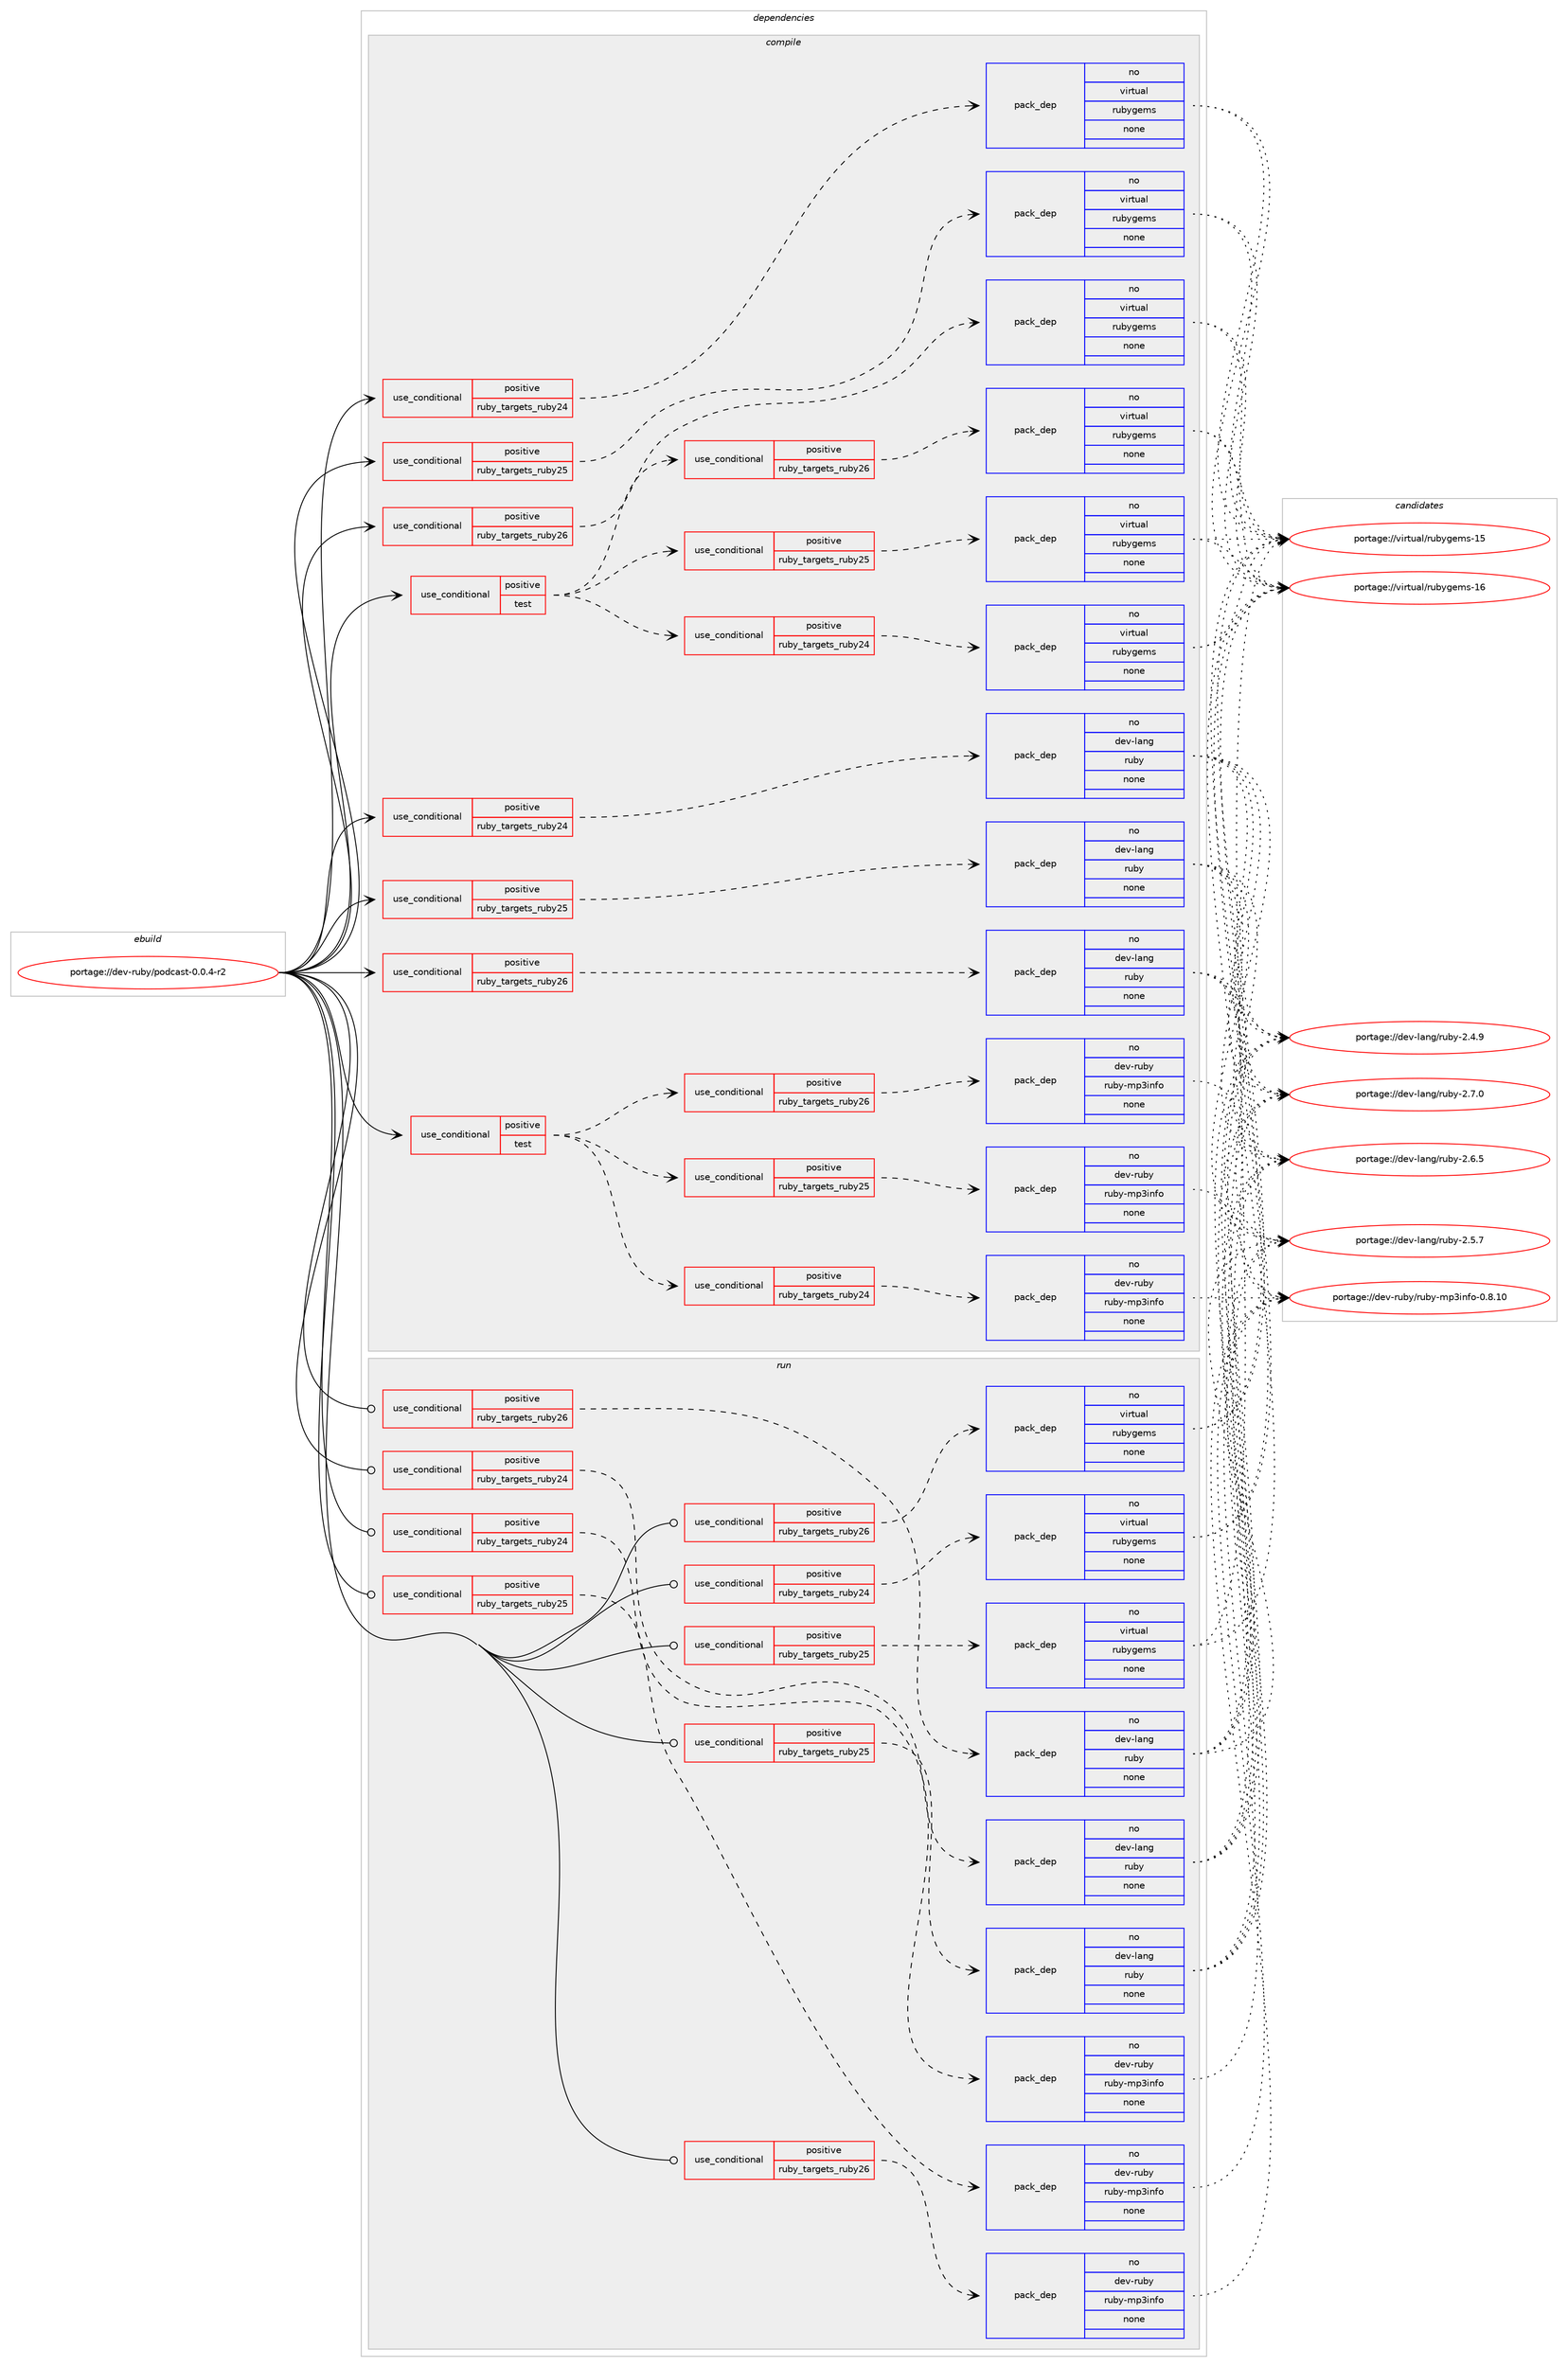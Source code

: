 digraph prolog {

# *************
# Graph options
# *************

newrank=true;
concentrate=true;
compound=true;
graph [rankdir=LR,fontname=Helvetica,fontsize=10,ranksep=1.5];#, ranksep=2.5, nodesep=0.2];
edge  [arrowhead=vee];
node  [fontname=Helvetica,fontsize=10];

# **********
# The ebuild
# **********

subgraph cluster_leftcol {
color=gray;
label=<<i>ebuild</i>>;
id [label="portage://dev-ruby/podcast-0.0.4-r2", color=red, width=4, href="../dev-ruby/podcast-0.0.4-r2.svg"];
}

# ****************
# The dependencies
# ****************

subgraph cluster_midcol {
color=gray;
label=<<i>dependencies</i>>;
subgraph cluster_compile {
fillcolor="#eeeeee";
style=filled;
label=<<i>compile</i>>;
subgraph cond78321 {
dependency338645 [label=<<TABLE BORDER="0" CELLBORDER="1" CELLSPACING="0" CELLPADDING="4"><TR><TD ROWSPAN="3" CELLPADDING="10">use_conditional</TD></TR><TR><TD>positive</TD></TR><TR><TD>ruby_targets_ruby24</TD></TR></TABLE>>, shape=none, color=red];
subgraph pack255577 {
dependency338646 [label=<<TABLE BORDER="0" CELLBORDER="1" CELLSPACING="0" CELLPADDING="4" WIDTH="220"><TR><TD ROWSPAN="6" CELLPADDING="30">pack_dep</TD></TR><TR><TD WIDTH="110">no</TD></TR><TR><TD>dev-lang</TD></TR><TR><TD>ruby</TD></TR><TR><TD>none</TD></TR><TR><TD></TD></TR></TABLE>>, shape=none, color=blue];
}
dependency338645:e -> dependency338646:w [weight=20,style="dashed",arrowhead="vee"];
}
id:e -> dependency338645:w [weight=20,style="solid",arrowhead="vee"];
subgraph cond78322 {
dependency338647 [label=<<TABLE BORDER="0" CELLBORDER="1" CELLSPACING="0" CELLPADDING="4"><TR><TD ROWSPAN="3" CELLPADDING="10">use_conditional</TD></TR><TR><TD>positive</TD></TR><TR><TD>ruby_targets_ruby24</TD></TR></TABLE>>, shape=none, color=red];
subgraph pack255578 {
dependency338648 [label=<<TABLE BORDER="0" CELLBORDER="1" CELLSPACING="0" CELLPADDING="4" WIDTH="220"><TR><TD ROWSPAN="6" CELLPADDING="30">pack_dep</TD></TR><TR><TD WIDTH="110">no</TD></TR><TR><TD>virtual</TD></TR><TR><TD>rubygems</TD></TR><TR><TD>none</TD></TR><TR><TD></TD></TR></TABLE>>, shape=none, color=blue];
}
dependency338647:e -> dependency338648:w [weight=20,style="dashed",arrowhead="vee"];
}
id:e -> dependency338647:w [weight=20,style="solid",arrowhead="vee"];
subgraph cond78323 {
dependency338649 [label=<<TABLE BORDER="0" CELLBORDER="1" CELLSPACING="0" CELLPADDING="4"><TR><TD ROWSPAN="3" CELLPADDING="10">use_conditional</TD></TR><TR><TD>positive</TD></TR><TR><TD>ruby_targets_ruby25</TD></TR></TABLE>>, shape=none, color=red];
subgraph pack255579 {
dependency338650 [label=<<TABLE BORDER="0" CELLBORDER="1" CELLSPACING="0" CELLPADDING="4" WIDTH="220"><TR><TD ROWSPAN="6" CELLPADDING="30">pack_dep</TD></TR><TR><TD WIDTH="110">no</TD></TR><TR><TD>dev-lang</TD></TR><TR><TD>ruby</TD></TR><TR><TD>none</TD></TR><TR><TD></TD></TR></TABLE>>, shape=none, color=blue];
}
dependency338649:e -> dependency338650:w [weight=20,style="dashed",arrowhead="vee"];
}
id:e -> dependency338649:w [weight=20,style="solid",arrowhead="vee"];
subgraph cond78324 {
dependency338651 [label=<<TABLE BORDER="0" CELLBORDER="1" CELLSPACING="0" CELLPADDING="4"><TR><TD ROWSPAN="3" CELLPADDING="10">use_conditional</TD></TR><TR><TD>positive</TD></TR><TR><TD>ruby_targets_ruby25</TD></TR></TABLE>>, shape=none, color=red];
subgraph pack255580 {
dependency338652 [label=<<TABLE BORDER="0" CELLBORDER="1" CELLSPACING="0" CELLPADDING="4" WIDTH="220"><TR><TD ROWSPAN="6" CELLPADDING="30">pack_dep</TD></TR><TR><TD WIDTH="110">no</TD></TR><TR><TD>virtual</TD></TR><TR><TD>rubygems</TD></TR><TR><TD>none</TD></TR><TR><TD></TD></TR></TABLE>>, shape=none, color=blue];
}
dependency338651:e -> dependency338652:w [weight=20,style="dashed",arrowhead="vee"];
}
id:e -> dependency338651:w [weight=20,style="solid",arrowhead="vee"];
subgraph cond78325 {
dependency338653 [label=<<TABLE BORDER="0" CELLBORDER="1" CELLSPACING="0" CELLPADDING="4"><TR><TD ROWSPAN="3" CELLPADDING="10">use_conditional</TD></TR><TR><TD>positive</TD></TR><TR><TD>ruby_targets_ruby26</TD></TR></TABLE>>, shape=none, color=red];
subgraph pack255581 {
dependency338654 [label=<<TABLE BORDER="0" CELLBORDER="1" CELLSPACING="0" CELLPADDING="4" WIDTH="220"><TR><TD ROWSPAN="6" CELLPADDING="30">pack_dep</TD></TR><TR><TD WIDTH="110">no</TD></TR><TR><TD>dev-lang</TD></TR><TR><TD>ruby</TD></TR><TR><TD>none</TD></TR><TR><TD></TD></TR></TABLE>>, shape=none, color=blue];
}
dependency338653:e -> dependency338654:w [weight=20,style="dashed",arrowhead="vee"];
}
id:e -> dependency338653:w [weight=20,style="solid",arrowhead="vee"];
subgraph cond78326 {
dependency338655 [label=<<TABLE BORDER="0" CELLBORDER="1" CELLSPACING="0" CELLPADDING="4"><TR><TD ROWSPAN="3" CELLPADDING="10">use_conditional</TD></TR><TR><TD>positive</TD></TR><TR><TD>ruby_targets_ruby26</TD></TR></TABLE>>, shape=none, color=red];
subgraph pack255582 {
dependency338656 [label=<<TABLE BORDER="0" CELLBORDER="1" CELLSPACING="0" CELLPADDING="4" WIDTH="220"><TR><TD ROWSPAN="6" CELLPADDING="30">pack_dep</TD></TR><TR><TD WIDTH="110">no</TD></TR><TR><TD>virtual</TD></TR><TR><TD>rubygems</TD></TR><TR><TD>none</TD></TR><TR><TD></TD></TR></TABLE>>, shape=none, color=blue];
}
dependency338655:e -> dependency338656:w [weight=20,style="dashed",arrowhead="vee"];
}
id:e -> dependency338655:w [weight=20,style="solid",arrowhead="vee"];
subgraph cond78327 {
dependency338657 [label=<<TABLE BORDER="0" CELLBORDER="1" CELLSPACING="0" CELLPADDING="4"><TR><TD ROWSPAN="3" CELLPADDING="10">use_conditional</TD></TR><TR><TD>positive</TD></TR><TR><TD>test</TD></TR></TABLE>>, shape=none, color=red];
subgraph cond78328 {
dependency338658 [label=<<TABLE BORDER="0" CELLBORDER="1" CELLSPACING="0" CELLPADDING="4"><TR><TD ROWSPAN="3" CELLPADDING="10">use_conditional</TD></TR><TR><TD>positive</TD></TR><TR><TD>ruby_targets_ruby24</TD></TR></TABLE>>, shape=none, color=red];
subgraph pack255583 {
dependency338659 [label=<<TABLE BORDER="0" CELLBORDER="1" CELLSPACING="0" CELLPADDING="4" WIDTH="220"><TR><TD ROWSPAN="6" CELLPADDING="30">pack_dep</TD></TR><TR><TD WIDTH="110">no</TD></TR><TR><TD>dev-ruby</TD></TR><TR><TD>ruby-mp3info</TD></TR><TR><TD>none</TD></TR><TR><TD></TD></TR></TABLE>>, shape=none, color=blue];
}
dependency338658:e -> dependency338659:w [weight=20,style="dashed",arrowhead="vee"];
}
dependency338657:e -> dependency338658:w [weight=20,style="dashed",arrowhead="vee"];
subgraph cond78329 {
dependency338660 [label=<<TABLE BORDER="0" CELLBORDER="1" CELLSPACING="0" CELLPADDING="4"><TR><TD ROWSPAN="3" CELLPADDING="10">use_conditional</TD></TR><TR><TD>positive</TD></TR><TR><TD>ruby_targets_ruby25</TD></TR></TABLE>>, shape=none, color=red];
subgraph pack255584 {
dependency338661 [label=<<TABLE BORDER="0" CELLBORDER="1" CELLSPACING="0" CELLPADDING="4" WIDTH="220"><TR><TD ROWSPAN="6" CELLPADDING="30">pack_dep</TD></TR><TR><TD WIDTH="110">no</TD></TR><TR><TD>dev-ruby</TD></TR><TR><TD>ruby-mp3info</TD></TR><TR><TD>none</TD></TR><TR><TD></TD></TR></TABLE>>, shape=none, color=blue];
}
dependency338660:e -> dependency338661:w [weight=20,style="dashed",arrowhead="vee"];
}
dependency338657:e -> dependency338660:w [weight=20,style="dashed",arrowhead="vee"];
subgraph cond78330 {
dependency338662 [label=<<TABLE BORDER="0" CELLBORDER="1" CELLSPACING="0" CELLPADDING="4"><TR><TD ROWSPAN="3" CELLPADDING="10">use_conditional</TD></TR><TR><TD>positive</TD></TR><TR><TD>ruby_targets_ruby26</TD></TR></TABLE>>, shape=none, color=red];
subgraph pack255585 {
dependency338663 [label=<<TABLE BORDER="0" CELLBORDER="1" CELLSPACING="0" CELLPADDING="4" WIDTH="220"><TR><TD ROWSPAN="6" CELLPADDING="30">pack_dep</TD></TR><TR><TD WIDTH="110">no</TD></TR><TR><TD>dev-ruby</TD></TR><TR><TD>ruby-mp3info</TD></TR><TR><TD>none</TD></TR><TR><TD></TD></TR></TABLE>>, shape=none, color=blue];
}
dependency338662:e -> dependency338663:w [weight=20,style="dashed",arrowhead="vee"];
}
dependency338657:e -> dependency338662:w [weight=20,style="dashed",arrowhead="vee"];
}
id:e -> dependency338657:w [weight=20,style="solid",arrowhead="vee"];
subgraph cond78331 {
dependency338664 [label=<<TABLE BORDER="0" CELLBORDER="1" CELLSPACING="0" CELLPADDING="4"><TR><TD ROWSPAN="3" CELLPADDING="10">use_conditional</TD></TR><TR><TD>positive</TD></TR><TR><TD>test</TD></TR></TABLE>>, shape=none, color=red];
subgraph cond78332 {
dependency338665 [label=<<TABLE BORDER="0" CELLBORDER="1" CELLSPACING="0" CELLPADDING="4"><TR><TD ROWSPAN="3" CELLPADDING="10">use_conditional</TD></TR><TR><TD>positive</TD></TR><TR><TD>ruby_targets_ruby24</TD></TR></TABLE>>, shape=none, color=red];
subgraph pack255586 {
dependency338666 [label=<<TABLE BORDER="0" CELLBORDER="1" CELLSPACING="0" CELLPADDING="4" WIDTH="220"><TR><TD ROWSPAN="6" CELLPADDING="30">pack_dep</TD></TR><TR><TD WIDTH="110">no</TD></TR><TR><TD>virtual</TD></TR><TR><TD>rubygems</TD></TR><TR><TD>none</TD></TR><TR><TD></TD></TR></TABLE>>, shape=none, color=blue];
}
dependency338665:e -> dependency338666:w [weight=20,style="dashed",arrowhead="vee"];
}
dependency338664:e -> dependency338665:w [weight=20,style="dashed",arrowhead="vee"];
subgraph cond78333 {
dependency338667 [label=<<TABLE BORDER="0" CELLBORDER="1" CELLSPACING="0" CELLPADDING="4"><TR><TD ROWSPAN="3" CELLPADDING="10">use_conditional</TD></TR><TR><TD>positive</TD></TR><TR><TD>ruby_targets_ruby25</TD></TR></TABLE>>, shape=none, color=red];
subgraph pack255587 {
dependency338668 [label=<<TABLE BORDER="0" CELLBORDER="1" CELLSPACING="0" CELLPADDING="4" WIDTH="220"><TR><TD ROWSPAN="6" CELLPADDING="30">pack_dep</TD></TR><TR><TD WIDTH="110">no</TD></TR><TR><TD>virtual</TD></TR><TR><TD>rubygems</TD></TR><TR><TD>none</TD></TR><TR><TD></TD></TR></TABLE>>, shape=none, color=blue];
}
dependency338667:e -> dependency338668:w [weight=20,style="dashed",arrowhead="vee"];
}
dependency338664:e -> dependency338667:w [weight=20,style="dashed",arrowhead="vee"];
subgraph cond78334 {
dependency338669 [label=<<TABLE BORDER="0" CELLBORDER="1" CELLSPACING="0" CELLPADDING="4"><TR><TD ROWSPAN="3" CELLPADDING="10">use_conditional</TD></TR><TR><TD>positive</TD></TR><TR><TD>ruby_targets_ruby26</TD></TR></TABLE>>, shape=none, color=red];
subgraph pack255588 {
dependency338670 [label=<<TABLE BORDER="0" CELLBORDER="1" CELLSPACING="0" CELLPADDING="4" WIDTH="220"><TR><TD ROWSPAN="6" CELLPADDING="30">pack_dep</TD></TR><TR><TD WIDTH="110">no</TD></TR><TR><TD>virtual</TD></TR><TR><TD>rubygems</TD></TR><TR><TD>none</TD></TR><TR><TD></TD></TR></TABLE>>, shape=none, color=blue];
}
dependency338669:e -> dependency338670:w [weight=20,style="dashed",arrowhead="vee"];
}
dependency338664:e -> dependency338669:w [weight=20,style="dashed",arrowhead="vee"];
}
id:e -> dependency338664:w [weight=20,style="solid",arrowhead="vee"];
}
subgraph cluster_compileandrun {
fillcolor="#eeeeee";
style=filled;
label=<<i>compile and run</i>>;
}
subgraph cluster_run {
fillcolor="#eeeeee";
style=filled;
label=<<i>run</i>>;
subgraph cond78335 {
dependency338671 [label=<<TABLE BORDER="0" CELLBORDER="1" CELLSPACING="0" CELLPADDING="4"><TR><TD ROWSPAN="3" CELLPADDING="10">use_conditional</TD></TR><TR><TD>positive</TD></TR><TR><TD>ruby_targets_ruby24</TD></TR></TABLE>>, shape=none, color=red];
subgraph pack255589 {
dependency338672 [label=<<TABLE BORDER="0" CELLBORDER="1" CELLSPACING="0" CELLPADDING="4" WIDTH="220"><TR><TD ROWSPAN="6" CELLPADDING="30">pack_dep</TD></TR><TR><TD WIDTH="110">no</TD></TR><TR><TD>dev-lang</TD></TR><TR><TD>ruby</TD></TR><TR><TD>none</TD></TR><TR><TD></TD></TR></TABLE>>, shape=none, color=blue];
}
dependency338671:e -> dependency338672:w [weight=20,style="dashed",arrowhead="vee"];
}
id:e -> dependency338671:w [weight=20,style="solid",arrowhead="odot"];
subgraph cond78336 {
dependency338673 [label=<<TABLE BORDER="0" CELLBORDER="1" CELLSPACING="0" CELLPADDING="4"><TR><TD ROWSPAN="3" CELLPADDING="10">use_conditional</TD></TR><TR><TD>positive</TD></TR><TR><TD>ruby_targets_ruby24</TD></TR></TABLE>>, shape=none, color=red];
subgraph pack255590 {
dependency338674 [label=<<TABLE BORDER="0" CELLBORDER="1" CELLSPACING="0" CELLPADDING="4" WIDTH="220"><TR><TD ROWSPAN="6" CELLPADDING="30">pack_dep</TD></TR><TR><TD WIDTH="110">no</TD></TR><TR><TD>dev-ruby</TD></TR><TR><TD>ruby-mp3info</TD></TR><TR><TD>none</TD></TR><TR><TD></TD></TR></TABLE>>, shape=none, color=blue];
}
dependency338673:e -> dependency338674:w [weight=20,style="dashed",arrowhead="vee"];
}
id:e -> dependency338673:w [weight=20,style="solid",arrowhead="odot"];
subgraph cond78337 {
dependency338675 [label=<<TABLE BORDER="0" CELLBORDER="1" CELLSPACING="0" CELLPADDING="4"><TR><TD ROWSPAN="3" CELLPADDING="10">use_conditional</TD></TR><TR><TD>positive</TD></TR><TR><TD>ruby_targets_ruby24</TD></TR></TABLE>>, shape=none, color=red];
subgraph pack255591 {
dependency338676 [label=<<TABLE BORDER="0" CELLBORDER="1" CELLSPACING="0" CELLPADDING="4" WIDTH="220"><TR><TD ROWSPAN="6" CELLPADDING="30">pack_dep</TD></TR><TR><TD WIDTH="110">no</TD></TR><TR><TD>virtual</TD></TR><TR><TD>rubygems</TD></TR><TR><TD>none</TD></TR><TR><TD></TD></TR></TABLE>>, shape=none, color=blue];
}
dependency338675:e -> dependency338676:w [weight=20,style="dashed",arrowhead="vee"];
}
id:e -> dependency338675:w [weight=20,style="solid",arrowhead="odot"];
subgraph cond78338 {
dependency338677 [label=<<TABLE BORDER="0" CELLBORDER="1" CELLSPACING="0" CELLPADDING="4"><TR><TD ROWSPAN="3" CELLPADDING="10">use_conditional</TD></TR><TR><TD>positive</TD></TR><TR><TD>ruby_targets_ruby25</TD></TR></TABLE>>, shape=none, color=red];
subgraph pack255592 {
dependency338678 [label=<<TABLE BORDER="0" CELLBORDER="1" CELLSPACING="0" CELLPADDING="4" WIDTH="220"><TR><TD ROWSPAN="6" CELLPADDING="30">pack_dep</TD></TR><TR><TD WIDTH="110">no</TD></TR><TR><TD>dev-lang</TD></TR><TR><TD>ruby</TD></TR><TR><TD>none</TD></TR><TR><TD></TD></TR></TABLE>>, shape=none, color=blue];
}
dependency338677:e -> dependency338678:w [weight=20,style="dashed",arrowhead="vee"];
}
id:e -> dependency338677:w [weight=20,style="solid",arrowhead="odot"];
subgraph cond78339 {
dependency338679 [label=<<TABLE BORDER="0" CELLBORDER="1" CELLSPACING="0" CELLPADDING="4"><TR><TD ROWSPAN="3" CELLPADDING="10">use_conditional</TD></TR><TR><TD>positive</TD></TR><TR><TD>ruby_targets_ruby25</TD></TR></TABLE>>, shape=none, color=red];
subgraph pack255593 {
dependency338680 [label=<<TABLE BORDER="0" CELLBORDER="1" CELLSPACING="0" CELLPADDING="4" WIDTH="220"><TR><TD ROWSPAN="6" CELLPADDING="30">pack_dep</TD></TR><TR><TD WIDTH="110">no</TD></TR><TR><TD>dev-ruby</TD></TR><TR><TD>ruby-mp3info</TD></TR><TR><TD>none</TD></TR><TR><TD></TD></TR></TABLE>>, shape=none, color=blue];
}
dependency338679:e -> dependency338680:w [weight=20,style="dashed",arrowhead="vee"];
}
id:e -> dependency338679:w [weight=20,style="solid",arrowhead="odot"];
subgraph cond78340 {
dependency338681 [label=<<TABLE BORDER="0" CELLBORDER="1" CELLSPACING="0" CELLPADDING="4"><TR><TD ROWSPAN="3" CELLPADDING="10">use_conditional</TD></TR><TR><TD>positive</TD></TR><TR><TD>ruby_targets_ruby25</TD></TR></TABLE>>, shape=none, color=red];
subgraph pack255594 {
dependency338682 [label=<<TABLE BORDER="0" CELLBORDER="1" CELLSPACING="0" CELLPADDING="4" WIDTH="220"><TR><TD ROWSPAN="6" CELLPADDING="30">pack_dep</TD></TR><TR><TD WIDTH="110">no</TD></TR><TR><TD>virtual</TD></TR><TR><TD>rubygems</TD></TR><TR><TD>none</TD></TR><TR><TD></TD></TR></TABLE>>, shape=none, color=blue];
}
dependency338681:e -> dependency338682:w [weight=20,style="dashed",arrowhead="vee"];
}
id:e -> dependency338681:w [weight=20,style="solid",arrowhead="odot"];
subgraph cond78341 {
dependency338683 [label=<<TABLE BORDER="0" CELLBORDER="1" CELLSPACING="0" CELLPADDING="4"><TR><TD ROWSPAN="3" CELLPADDING="10">use_conditional</TD></TR><TR><TD>positive</TD></TR><TR><TD>ruby_targets_ruby26</TD></TR></TABLE>>, shape=none, color=red];
subgraph pack255595 {
dependency338684 [label=<<TABLE BORDER="0" CELLBORDER="1" CELLSPACING="0" CELLPADDING="4" WIDTH="220"><TR><TD ROWSPAN="6" CELLPADDING="30">pack_dep</TD></TR><TR><TD WIDTH="110">no</TD></TR><TR><TD>dev-lang</TD></TR><TR><TD>ruby</TD></TR><TR><TD>none</TD></TR><TR><TD></TD></TR></TABLE>>, shape=none, color=blue];
}
dependency338683:e -> dependency338684:w [weight=20,style="dashed",arrowhead="vee"];
}
id:e -> dependency338683:w [weight=20,style="solid",arrowhead="odot"];
subgraph cond78342 {
dependency338685 [label=<<TABLE BORDER="0" CELLBORDER="1" CELLSPACING="0" CELLPADDING="4"><TR><TD ROWSPAN="3" CELLPADDING="10">use_conditional</TD></TR><TR><TD>positive</TD></TR><TR><TD>ruby_targets_ruby26</TD></TR></TABLE>>, shape=none, color=red];
subgraph pack255596 {
dependency338686 [label=<<TABLE BORDER="0" CELLBORDER="1" CELLSPACING="0" CELLPADDING="4" WIDTH="220"><TR><TD ROWSPAN="6" CELLPADDING="30">pack_dep</TD></TR><TR><TD WIDTH="110">no</TD></TR><TR><TD>dev-ruby</TD></TR><TR><TD>ruby-mp3info</TD></TR><TR><TD>none</TD></TR><TR><TD></TD></TR></TABLE>>, shape=none, color=blue];
}
dependency338685:e -> dependency338686:w [weight=20,style="dashed",arrowhead="vee"];
}
id:e -> dependency338685:w [weight=20,style="solid",arrowhead="odot"];
subgraph cond78343 {
dependency338687 [label=<<TABLE BORDER="0" CELLBORDER="1" CELLSPACING="0" CELLPADDING="4"><TR><TD ROWSPAN="3" CELLPADDING="10">use_conditional</TD></TR><TR><TD>positive</TD></TR><TR><TD>ruby_targets_ruby26</TD></TR></TABLE>>, shape=none, color=red];
subgraph pack255597 {
dependency338688 [label=<<TABLE BORDER="0" CELLBORDER="1" CELLSPACING="0" CELLPADDING="4" WIDTH="220"><TR><TD ROWSPAN="6" CELLPADDING="30">pack_dep</TD></TR><TR><TD WIDTH="110">no</TD></TR><TR><TD>virtual</TD></TR><TR><TD>rubygems</TD></TR><TR><TD>none</TD></TR><TR><TD></TD></TR></TABLE>>, shape=none, color=blue];
}
dependency338687:e -> dependency338688:w [weight=20,style="dashed",arrowhead="vee"];
}
id:e -> dependency338687:w [weight=20,style="solid",arrowhead="odot"];
}
}

# **************
# The candidates
# **************

subgraph cluster_choices {
rank=same;
color=gray;
label=<<i>candidates</i>>;

subgraph choice255577 {
color=black;
nodesep=1;
choice10010111845108971101034711411798121455046554648 [label="portage://dev-lang/ruby-2.7.0", color=red, width=4,href="../dev-lang/ruby-2.7.0.svg"];
choice10010111845108971101034711411798121455046544653 [label="portage://dev-lang/ruby-2.6.5", color=red, width=4,href="../dev-lang/ruby-2.6.5.svg"];
choice10010111845108971101034711411798121455046534655 [label="portage://dev-lang/ruby-2.5.7", color=red, width=4,href="../dev-lang/ruby-2.5.7.svg"];
choice10010111845108971101034711411798121455046524657 [label="portage://dev-lang/ruby-2.4.9", color=red, width=4,href="../dev-lang/ruby-2.4.9.svg"];
dependency338646:e -> choice10010111845108971101034711411798121455046554648:w [style=dotted,weight="100"];
dependency338646:e -> choice10010111845108971101034711411798121455046544653:w [style=dotted,weight="100"];
dependency338646:e -> choice10010111845108971101034711411798121455046534655:w [style=dotted,weight="100"];
dependency338646:e -> choice10010111845108971101034711411798121455046524657:w [style=dotted,weight="100"];
}
subgraph choice255578 {
color=black;
nodesep=1;
choice118105114116117971084711411798121103101109115454954 [label="portage://virtual/rubygems-16", color=red, width=4,href="../virtual/rubygems-16.svg"];
choice118105114116117971084711411798121103101109115454953 [label="portage://virtual/rubygems-15", color=red, width=4,href="../virtual/rubygems-15.svg"];
dependency338648:e -> choice118105114116117971084711411798121103101109115454954:w [style=dotted,weight="100"];
dependency338648:e -> choice118105114116117971084711411798121103101109115454953:w [style=dotted,weight="100"];
}
subgraph choice255579 {
color=black;
nodesep=1;
choice10010111845108971101034711411798121455046554648 [label="portage://dev-lang/ruby-2.7.0", color=red, width=4,href="../dev-lang/ruby-2.7.0.svg"];
choice10010111845108971101034711411798121455046544653 [label="portage://dev-lang/ruby-2.6.5", color=red, width=4,href="../dev-lang/ruby-2.6.5.svg"];
choice10010111845108971101034711411798121455046534655 [label="portage://dev-lang/ruby-2.5.7", color=red, width=4,href="../dev-lang/ruby-2.5.7.svg"];
choice10010111845108971101034711411798121455046524657 [label="portage://dev-lang/ruby-2.4.9", color=red, width=4,href="../dev-lang/ruby-2.4.9.svg"];
dependency338650:e -> choice10010111845108971101034711411798121455046554648:w [style=dotted,weight="100"];
dependency338650:e -> choice10010111845108971101034711411798121455046544653:w [style=dotted,weight="100"];
dependency338650:e -> choice10010111845108971101034711411798121455046534655:w [style=dotted,weight="100"];
dependency338650:e -> choice10010111845108971101034711411798121455046524657:w [style=dotted,weight="100"];
}
subgraph choice255580 {
color=black;
nodesep=1;
choice118105114116117971084711411798121103101109115454954 [label="portage://virtual/rubygems-16", color=red, width=4,href="../virtual/rubygems-16.svg"];
choice118105114116117971084711411798121103101109115454953 [label="portage://virtual/rubygems-15", color=red, width=4,href="../virtual/rubygems-15.svg"];
dependency338652:e -> choice118105114116117971084711411798121103101109115454954:w [style=dotted,weight="100"];
dependency338652:e -> choice118105114116117971084711411798121103101109115454953:w [style=dotted,weight="100"];
}
subgraph choice255581 {
color=black;
nodesep=1;
choice10010111845108971101034711411798121455046554648 [label="portage://dev-lang/ruby-2.7.0", color=red, width=4,href="../dev-lang/ruby-2.7.0.svg"];
choice10010111845108971101034711411798121455046544653 [label="portage://dev-lang/ruby-2.6.5", color=red, width=4,href="../dev-lang/ruby-2.6.5.svg"];
choice10010111845108971101034711411798121455046534655 [label="portage://dev-lang/ruby-2.5.7", color=red, width=4,href="../dev-lang/ruby-2.5.7.svg"];
choice10010111845108971101034711411798121455046524657 [label="portage://dev-lang/ruby-2.4.9", color=red, width=4,href="../dev-lang/ruby-2.4.9.svg"];
dependency338654:e -> choice10010111845108971101034711411798121455046554648:w [style=dotted,weight="100"];
dependency338654:e -> choice10010111845108971101034711411798121455046544653:w [style=dotted,weight="100"];
dependency338654:e -> choice10010111845108971101034711411798121455046534655:w [style=dotted,weight="100"];
dependency338654:e -> choice10010111845108971101034711411798121455046524657:w [style=dotted,weight="100"];
}
subgraph choice255582 {
color=black;
nodesep=1;
choice118105114116117971084711411798121103101109115454954 [label="portage://virtual/rubygems-16", color=red, width=4,href="../virtual/rubygems-16.svg"];
choice118105114116117971084711411798121103101109115454953 [label="portage://virtual/rubygems-15", color=red, width=4,href="../virtual/rubygems-15.svg"];
dependency338656:e -> choice118105114116117971084711411798121103101109115454954:w [style=dotted,weight="100"];
dependency338656:e -> choice118105114116117971084711411798121103101109115454953:w [style=dotted,weight="100"];
}
subgraph choice255583 {
color=black;
nodesep=1;
choice10010111845114117981214711411798121451091125110511010211145484656464948 [label="portage://dev-ruby/ruby-mp3info-0.8.10", color=red, width=4,href="../dev-ruby/ruby-mp3info-0.8.10.svg"];
dependency338659:e -> choice10010111845114117981214711411798121451091125110511010211145484656464948:w [style=dotted,weight="100"];
}
subgraph choice255584 {
color=black;
nodesep=1;
choice10010111845114117981214711411798121451091125110511010211145484656464948 [label="portage://dev-ruby/ruby-mp3info-0.8.10", color=red, width=4,href="../dev-ruby/ruby-mp3info-0.8.10.svg"];
dependency338661:e -> choice10010111845114117981214711411798121451091125110511010211145484656464948:w [style=dotted,weight="100"];
}
subgraph choice255585 {
color=black;
nodesep=1;
choice10010111845114117981214711411798121451091125110511010211145484656464948 [label="portage://dev-ruby/ruby-mp3info-0.8.10", color=red, width=4,href="../dev-ruby/ruby-mp3info-0.8.10.svg"];
dependency338663:e -> choice10010111845114117981214711411798121451091125110511010211145484656464948:w [style=dotted,weight="100"];
}
subgraph choice255586 {
color=black;
nodesep=1;
choice118105114116117971084711411798121103101109115454954 [label="portage://virtual/rubygems-16", color=red, width=4,href="../virtual/rubygems-16.svg"];
choice118105114116117971084711411798121103101109115454953 [label="portage://virtual/rubygems-15", color=red, width=4,href="../virtual/rubygems-15.svg"];
dependency338666:e -> choice118105114116117971084711411798121103101109115454954:w [style=dotted,weight="100"];
dependency338666:e -> choice118105114116117971084711411798121103101109115454953:w [style=dotted,weight="100"];
}
subgraph choice255587 {
color=black;
nodesep=1;
choice118105114116117971084711411798121103101109115454954 [label="portage://virtual/rubygems-16", color=red, width=4,href="../virtual/rubygems-16.svg"];
choice118105114116117971084711411798121103101109115454953 [label="portage://virtual/rubygems-15", color=red, width=4,href="../virtual/rubygems-15.svg"];
dependency338668:e -> choice118105114116117971084711411798121103101109115454954:w [style=dotted,weight="100"];
dependency338668:e -> choice118105114116117971084711411798121103101109115454953:w [style=dotted,weight="100"];
}
subgraph choice255588 {
color=black;
nodesep=1;
choice118105114116117971084711411798121103101109115454954 [label="portage://virtual/rubygems-16", color=red, width=4,href="../virtual/rubygems-16.svg"];
choice118105114116117971084711411798121103101109115454953 [label="portage://virtual/rubygems-15", color=red, width=4,href="../virtual/rubygems-15.svg"];
dependency338670:e -> choice118105114116117971084711411798121103101109115454954:w [style=dotted,weight="100"];
dependency338670:e -> choice118105114116117971084711411798121103101109115454953:w [style=dotted,weight="100"];
}
subgraph choice255589 {
color=black;
nodesep=1;
choice10010111845108971101034711411798121455046554648 [label="portage://dev-lang/ruby-2.7.0", color=red, width=4,href="../dev-lang/ruby-2.7.0.svg"];
choice10010111845108971101034711411798121455046544653 [label="portage://dev-lang/ruby-2.6.5", color=red, width=4,href="../dev-lang/ruby-2.6.5.svg"];
choice10010111845108971101034711411798121455046534655 [label="portage://dev-lang/ruby-2.5.7", color=red, width=4,href="../dev-lang/ruby-2.5.7.svg"];
choice10010111845108971101034711411798121455046524657 [label="portage://dev-lang/ruby-2.4.9", color=red, width=4,href="../dev-lang/ruby-2.4.9.svg"];
dependency338672:e -> choice10010111845108971101034711411798121455046554648:w [style=dotted,weight="100"];
dependency338672:e -> choice10010111845108971101034711411798121455046544653:w [style=dotted,weight="100"];
dependency338672:e -> choice10010111845108971101034711411798121455046534655:w [style=dotted,weight="100"];
dependency338672:e -> choice10010111845108971101034711411798121455046524657:w [style=dotted,weight="100"];
}
subgraph choice255590 {
color=black;
nodesep=1;
choice10010111845114117981214711411798121451091125110511010211145484656464948 [label="portage://dev-ruby/ruby-mp3info-0.8.10", color=red, width=4,href="../dev-ruby/ruby-mp3info-0.8.10.svg"];
dependency338674:e -> choice10010111845114117981214711411798121451091125110511010211145484656464948:w [style=dotted,weight="100"];
}
subgraph choice255591 {
color=black;
nodesep=1;
choice118105114116117971084711411798121103101109115454954 [label="portage://virtual/rubygems-16", color=red, width=4,href="../virtual/rubygems-16.svg"];
choice118105114116117971084711411798121103101109115454953 [label="portage://virtual/rubygems-15", color=red, width=4,href="../virtual/rubygems-15.svg"];
dependency338676:e -> choice118105114116117971084711411798121103101109115454954:w [style=dotted,weight="100"];
dependency338676:e -> choice118105114116117971084711411798121103101109115454953:w [style=dotted,weight="100"];
}
subgraph choice255592 {
color=black;
nodesep=1;
choice10010111845108971101034711411798121455046554648 [label="portage://dev-lang/ruby-2.7.0", color=red, width=4,href="../dev-lang/ruby-2.7.0.svg"];
choice10010111845108971101034711411798121455046544653 [label="portage://dev-lang/ruby-2.6.5", color=red, width=4,href="../dev-lang/ruby-2.6.5.svg"];
choice10010111845108971101034711411798121455046534655 [label="portage://dev-lang/ruby-2.5.7", color=red, width=4,href="../dev-lang/ruby-2.5.7.svg"];
choice10010111845108971101034711411798121455046524657 [label="portage://dev-lang/ruby-2.4.9", color=red, width=4,href="../dev-lang/ruby-2.4.9.svg"];
dependency338678:e -> choice10010111845108971101034711411798121455046554648:w [style=dotted,weight="100"];
dependency338678:e -> choice10010111845108971101034711411798121455046544653:w [style=dotted,weight="100"];
dependency338678:e -> choice10010111845108971101034711411798121455046534655:w [style=dotted,weight="100"];
dependency338678:e -> choice10010111845108971101034711411798121455046524657:w [style=dotted,weight="100"];
}
subgraph choice255593 {
color=black;
nodesep=1;
choice10010111845114117981214711411798121451091125110511010211145484656464948 [label="portage://dev-ruby/ruby-mp3info-0.8.10", color=red, width=4,href="../dev-ruby/ruby-mp3info-0.8.10.svg"];
dependency338680:e -> choice10010111845114117981214711411798121451091125110511010211145484656464948:w [style=dotted,weight="100"];
}
subgraph choice255594 {
color=black;
nodesep=1;
choice118105114116117971084711411798121103101109115454954 [label="portage://virtual/rubygems-16", color=red, width=4,href="../virtual/rubygems-16.svg"];
choice118105114116117971084711411798121103101109115454953 [label="portage://virtual/rubygems-15", color=red, width=4,href="../virtual/rubygems-15.svg"];
dependency338682:e -> choice118105114116117971084711411798121103101109115454954:w [style=dotted,weight="100"];
dependency338682:e -> choice118105114116117971084711411798121103101109115454953:w [style=dotted,weight="100"];
}
subgraph choice255595 {
color=black;
nodesep=1;
choice10010111845108971101034711411798121455046554648 [label="portage://dev-lang/ruby-2.7.0", color=red, width=4,href="../dev-lang/ruby-2.7.0.svg"];
choice10010111845108971101034711411798121455046544653 [label="portage://dev-lang/ruby-2.6.5", color=red, width=4,href="../dev-lang/ruby-2.6.5.svg"];
choice10010111845108971101034711411798121455046534655 [label="portage://dev-lang/ruby-2.5.7", color=red, width=4,href="../dev-lang/ruby-2.5.7.svg"];
choice10010111845108971101034711411798121455046524657 [label="portage://dev-lang/ruby-2.4.9", color=red, width=4,href="../dev-lang/ruby-2.4.9.svg"];
dependency338684:e -> choice10010111845108971101034711411798121455046554648:w [style=dotted,weight="100"];
dependency338684:e -> choice10010111845108971101034711411798121455046544653:w [style=dotted,weight="100"];
dependency338684:e -> choice10010111845108971101034711411798121455046534655:w [style=dotted,weight="100"];
dependency338684:e -> choice10010111845108971101034711411798121455046524657:w [style=dotted,weight="100"];
}
subgraph choice255596 {
color=black;
nodesep=1;
choice10010111845114117981214711411798121451091125110511010211145484656464948 [label="portage://dev-ruby/ruby-mp3info-0.8.10", color=red, width=4,href="../dev-ruby/ruby-mp3info-0.8.10.svg"];
dependency338686:e -> choice10010111845114117981214711411798121451091125110511010211145484656464948:w [style=dotted,weight="100"];
}
subgraph choice255597 {
color=black;
nodesep=1;
choice118105114116117971084711411798121103101109115454954 [label="portage://virtual/rubygems-16", color=red, width=4,href="../virtual/rubygems-16.svg"];
choice118105114116117971084711411798121103101109115454953 [label="portage://virtual/rubygems-15", color=red, width=4,href="../virtual/rubygems-15.svg"];
dependency338688:e -> choice118105114116117971084711411798121103101109115454954:w [style=dotted,weight="100"];
dependency338688:e -> choice118105114116117971084711411798121103101109115454953:w [style=dotted,weight="100"];
}
}

}
